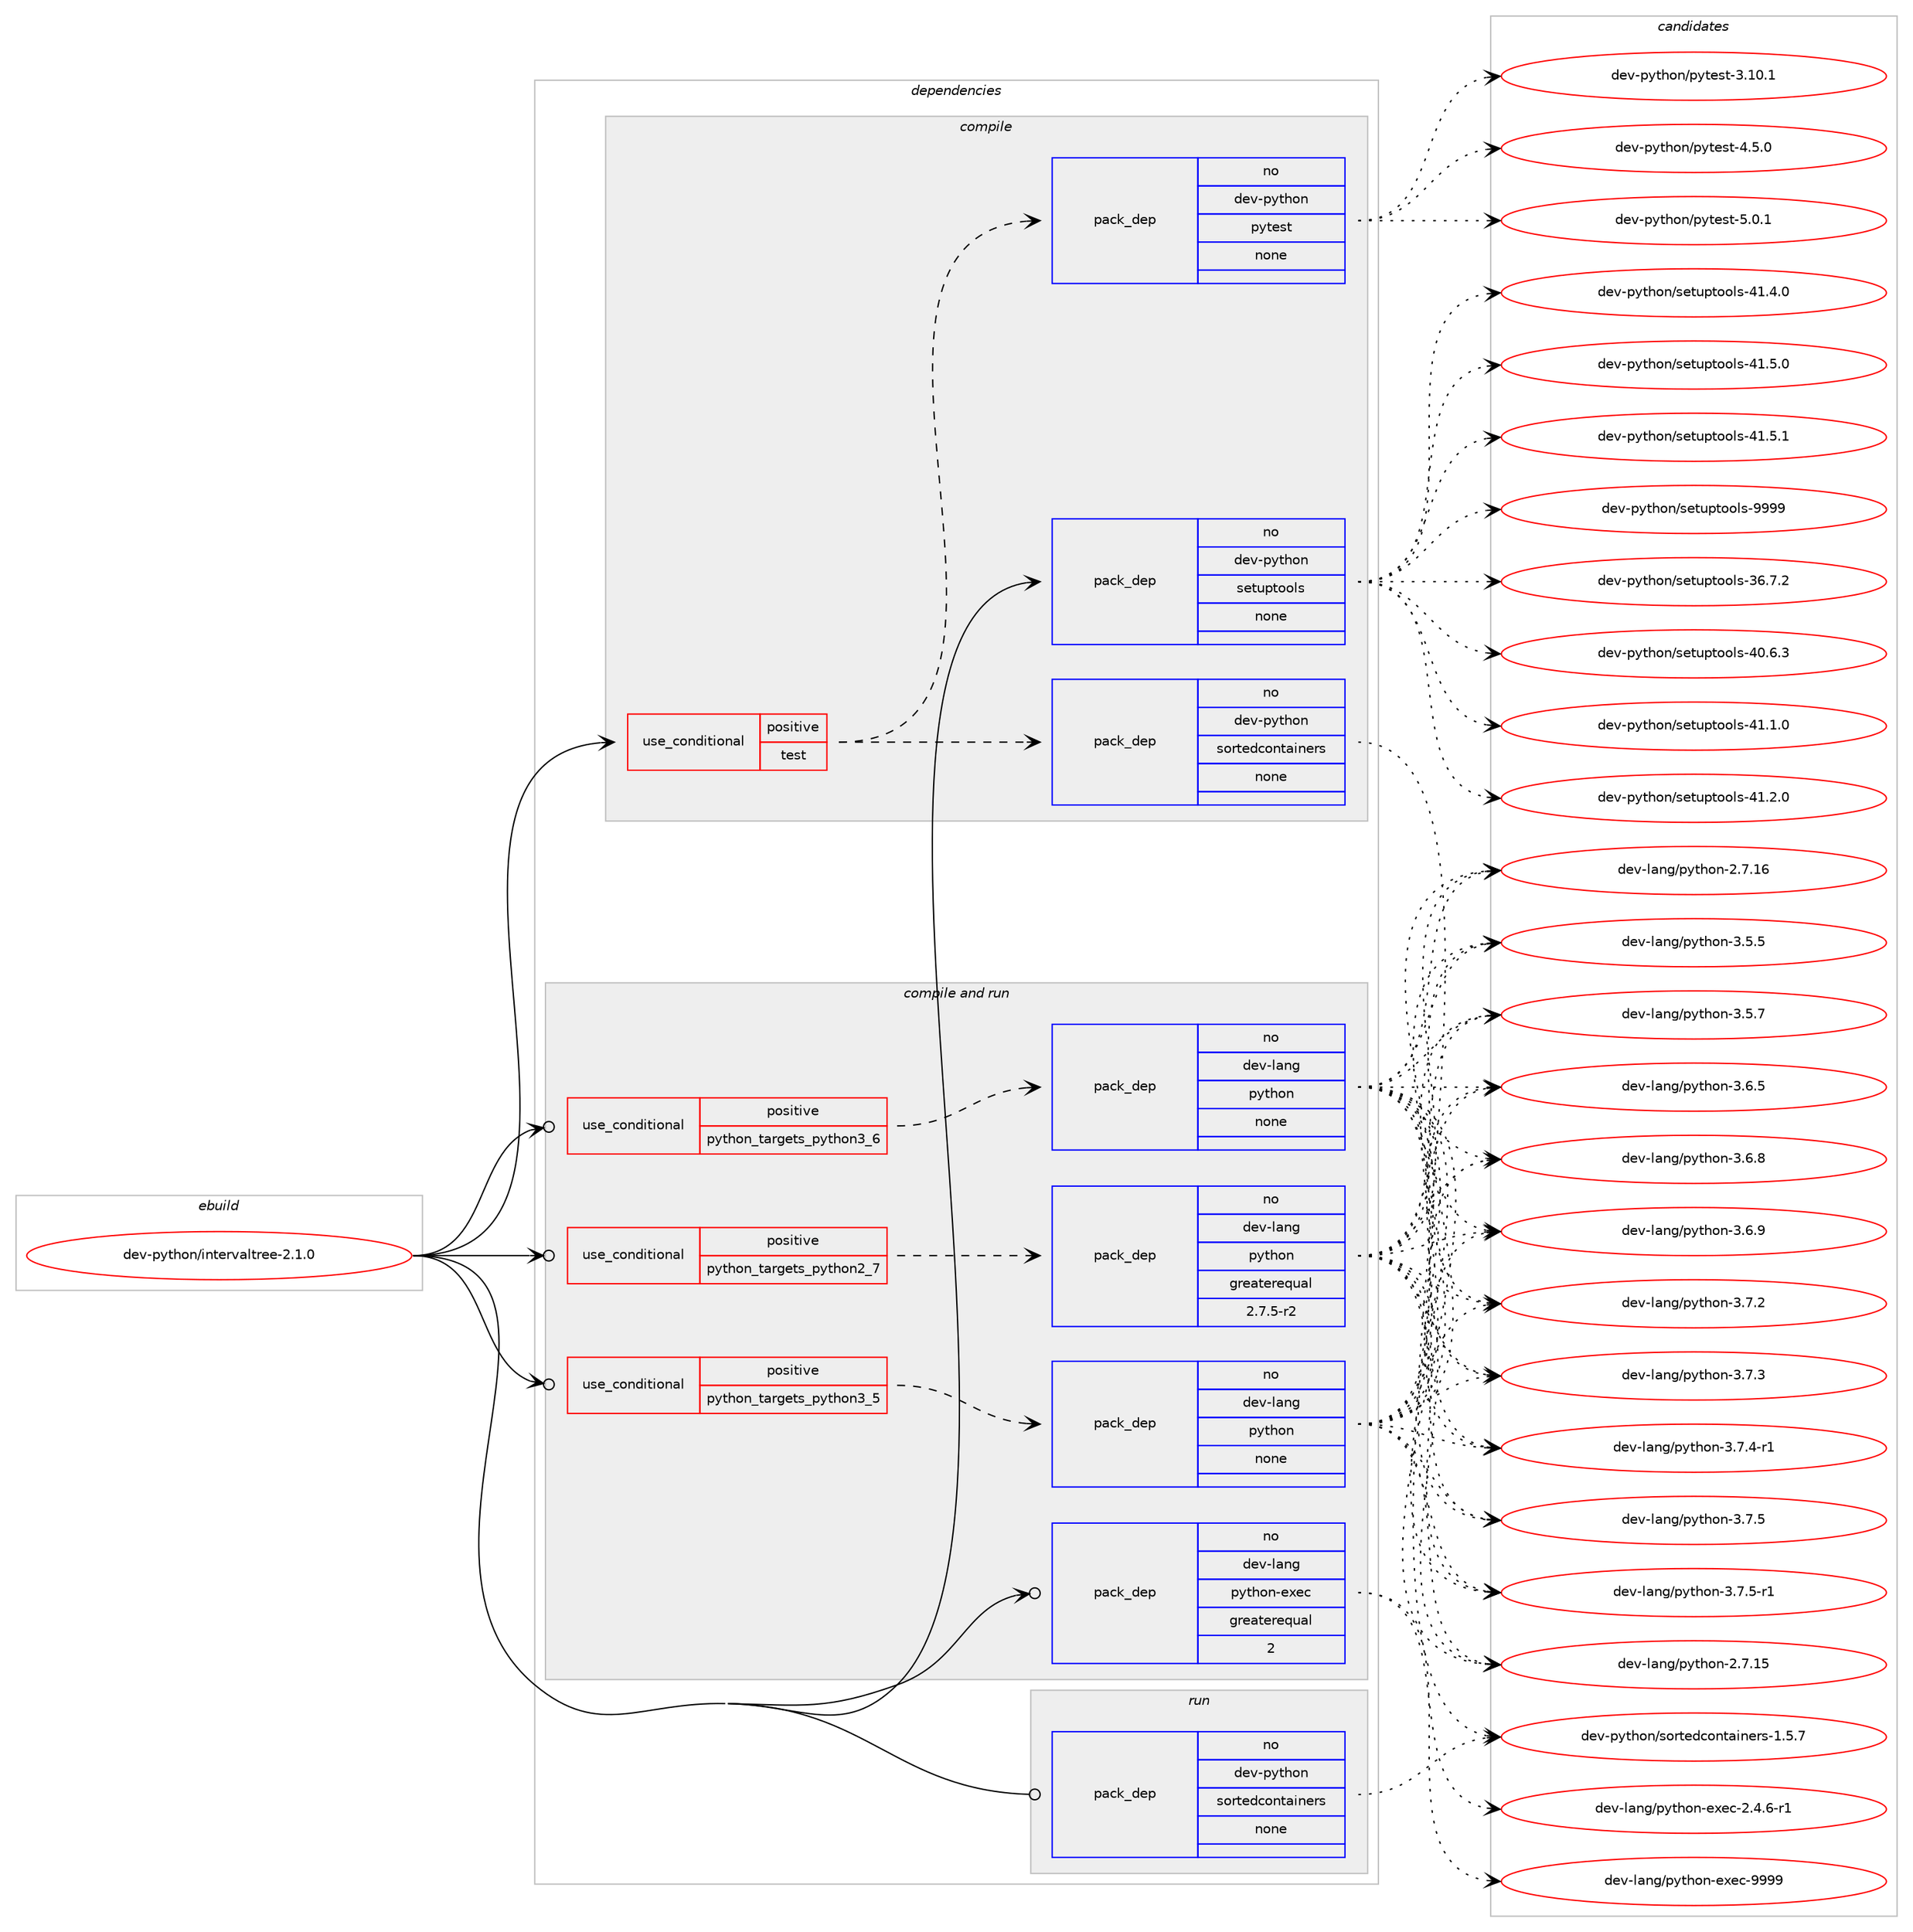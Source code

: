 digraph prolog {

# *************
# Graph options
# *************

newrank=true;
concentrate=true;
compound=true;
graph [rankdir=LR,fontname=Helvetica,fontsize=10,ranksep=1.5];#, ranksep=2.5, nodesep=0.2];
edge  [arrowhead=vee];
node  [fontname=Helvetica,fontsize=10];

# **********
# The ebuild
# **********

subgraph cluster_leftcol {
color=gray;
rank=same;
label=<<i>ebuild</i>>;
id [label="dev-python/intervaltree-2.1.0", color=red, width=4, href="../dev-python/intervaltree-2.1.0.svg"];
}

# ****************
# The dependencies
# ****************

subgraph cluster_midcol {
color=gray;
label=<<i>dependencies</i>>;
subgraph cluster_compile {
fillcolor="#eeeeee";
style=filled;
label=<<i>compile</i>>;
subgraph cond140919 {
dependency609585 [label=<<TABLE BORDER="0" CELLBORDER="1" CELLSPACING="0" CELLPADDING="4"><TR><TD ROWSPAN="3" CELLPADDING="10">use_conditional</TD></TR><TR><TD>positive</TD></TR><TR><TD>test</TD></TR></TABLE>>, shape=none, color=red];
subgraph pack456867 {
dependency609586 [label=<<TABLE BORDER="0" CELLBORDER="1" CELLSPACING="0" CELLPADDING="4" WIDTH="220"><TR><TD ROWSPAN="6" CELLPADDING="30">pack_dep</TD></TR><TR><TD WIDTH="110">no</TD></TR><TR><TD>dev-python</TD></TR><TR><TD>sortedcontainers</TD></TR><TR><TD>none</TD></TR><TR><TD></TD></TR></TABLE>>, shape=none, color=blue];
}
dependency609585:e -> dependency609586:w [weight=20,style="dashed",arrowhead="vee"];
subgraph pack456868 {
dependency609587 [label=<<TABLE BORDER="0" CELLBORDER="1" CELLSPACING="0" CELLPADDING="4" WIDTH="220"><TR><TD ROWSPAN="6" CELLPADDING="30">pack_dep</TD></TR><TR><TD WIDTH="110">no</TD></TR><TR><TD>dev-python</TD></TR><TR><TD>pytest</TD></TR><TR><TD>none</TD></TR><TR><TD></TD></TR></TABLE>>, shape=none, color=blue];
}
dependency609585:e -> dependency609587:w [weight=20,style="dashed",arrowhead="vee"];
}
id:e -> dependency609585:w [weight=20,style="solid",arrowhead="vee"];
subgraph pack456869 {
dependency609588 [label=<<TABLE BORDER="0" CELLBORDER="1" CELLSPACING="0" CELLPADDING="4" WIDTH="220"><TR><TD ROWSPAN="6" CELLPADDING="30">pack_dep</TD></TR><TR><TD WIDTH="110">no</TD></TR><TR><TD>dev-python</TD></TR><TR><TD>setuptools</TD></TR><TR><TD>none</TD></TR><TR><TD></TD></TR></TABLE>>, shape=none, color=blue];
}
id:e -> dependency609588:w [weight=20,style="solid",arrowhead="vee"];
}
subgraph cluster_compileandrun {
fillcolor="#eeeeee";
style=filled;
label=<<i>compile and run</i>>;
subgraph cond140920 {
dependency609589 [label=<<TABLE BORDER="0" CELLBORDER="1" CELLSPACING="0" CELLPADDING="4"><TR><TD ROWSPAN="3" CELLPADDING="10">use_conditional</TD></TR><TR><TD>positive</TD></TR><TR><TD>python_targets_python2_7</TD></TR></TABLE>>, shape=none, color=red];
subgraph pack456870 {
dependency609590 [label=<<TABLE BORDER="0" CELLBORDER="1" CELLSPACING="0" CELLPADDING="4" WIDTH="220"><TR><TD ROWSPAN="6" CELLPADDING="30">pack_dep</TD></TR><TR><TD WIDTH="110">no</TD></TR><TR><TD>dev-lang</TD></TR><TR><TD>python</TD></TR><TR><TD>greaterequal</TD></TR><TR><TD>2.7.5-r2</TD></TR></TABLE>>, shape=none, color=blue];
}
dependency609589:e -> dependency609590:w [weight=20,style="dashed",arrowhead="vee"];
}
id:e -> dependency609589:w [weight=20,style="solid",arrowhead="odotvee"];
subgraph cond140921 {
dependency609591 [label=<<TABLE BORDER="0" CELLBORDER="1" CELLSPACING="0" CELLPADDING="4"><TR><TD ROWSPAN="3" CELLPADDING="10">use_conditional</TD></TR><TR><TD>positive</TD></TR><TR><TD>python_targets_python3_5</TD></TR></TABLE>>, shape=none, color=red];
subgraph pack456871 {
dependency609592 [label=<<TABLE BORDER="0" CELLBORDER="1" CELLSPACING="0" CELLPADDING="4" WIDTH="220"><TR><TD ROWSPAN="6" CELLPADDING="30">pack_dep</TD></TR><TR><TD WIDTH="110">no</TD></TR><TR><TD>dev-lang</TD></TR><TR><TD>python</TD></TR><TR><TD>none</TD></TR><TR><TD></TD></TR></TABLE>>, shape=none, color=blue];
}
dependency609591:e -> dependency609592:w [weight=20,style="dashed",arrowhead="vee"];
}
id:e -> dependency609591:w [weight=20,style="solid",arrowhead="odotvee"];
subgraph cond140922 {
dependency609593 [label=<<TABLE BORDER="0" CELLBORDER="1" CELLSPACING="0" CELLPADDING="4"><TR><TD ROWSPAN="3" CELLPADDING="10">use_conditional</TD></TR><TR><TD>positive</TD></TR><TR><TD>python_targets_python3_6</TD></TR></TABLE>>, shape=none, color=red];
subgraph pack456872 {
dependency609594 [label=<<TABLE BORDER="0" CELLBORDER="1" CELLSPACING="0" CELLPADDING="4" WIDTH="220"><TR><TD ROWSPAN="6" CELLPADDING="30">pack_dep</TD></TR><TR><TD WIDTH="110">no</TD></TR><TR><TD>dev-lang</TD></TR><TR><TD>python</TD></TR><TR><TD>none</TD></TR><TR><TD></TD></TR></TABLE>>, shape=none, color=blue];
}
dependency609593:e -> dependency609594:w [weight=20,style="dashed",arrowhead="vee"];
}
id:e -> dependency609593:w [weight=20,style="solid",arrowhead="odotvee"];
subgraph pack456873 {
dependency609595 [label=<<TABLE BORDER="0" CELLBORDER="1" CELLSPACING="0" CELLPADDING="4" WIDTH="220"><TR><TD ROWSPAN="6" CELLPADDING="30">pack_dep</TD></TR><TR><TD WIDTH="110">no</TD></TR><TR><TD>dev-lang</TD></TR><TR><TD>python-exec</TD></TR><TR><TD>greaterequal</TD></TR><TR><TD>2</TD></TR></TABLE>>, shape=none, color=blue];
}
id:e -> dependency609595:w [weight=20,style="solid",arrowhead="odotvee"];
}
subgraph cluster_run {
fillcolor="#eeeeee";
style=filled;
label=<<i>run</i>>;
subgraph pack456874 {
dependency609596 [label=<<TABLE BORDER="0" CELLBORDER="1" CELLSPACING="0" CELLPADDING="4" WIDTH="220"><TR><TD ROWSPAN="6" CELLPADDING="30">pack_dep</TD></TR><TR><TD WIDTH="110">no</TD></TR><TR><TD>dev-python</TD></TR><TR><TD>sortedcontainers</TD></TR><TR><TD>none</TD></TR><TR><TD></TD></TR></TABLE>>, shape=none, color=blue];
}
id:e -> dependency609596:w [weight=20,style="solid",arrowhead="odot"];
}
}

# **************
# The candidates
# **************

subgraph cluster_choices {
rank=same;
color=gray;
label=<<i>candidates</i>>;

subgraph choice456867 {
color=black;
nodesep=1;
choice10010111845112121116104111110471151111141161011009911111011697105110101114115454946534655 [label="dev-python/sortedcontainers-1.5.7", color=red, width=4,href="../dev-python/sortedcontainers-1.5.7.svg"];
dependency609586:e -> choice10010111845112121116104111110471151111141161011009911111011697105110101114115454946534655:w [style=dotted,weight="100"];
}
subgraph choice456868 {
color=black;
nodesep=1;
choice100101118451121211161041111104711212111610111511645514649484649 [label="dev-python/pytest-3.10.1", color=red, width=4,href="../dev-python/pytest-3.10.1.svg"];
choice1001011184511212111610411111047112121116101115116455246534648 [label="dev-python/pytest-4.5.0", color=red, width=4,href="../dev-python/pytest-4.5.0.svg"];
choice1001011184511212111610411111047112121116101115116455346484649 [label="dev-python/pytest-5.0.1", color=red, width=4,href="../dev-python/pytest-5.0.1.svg"];
dependency609587:e -> choice100101118451121211161041111104711212111610111511645514649484649:w [style=dotted,weight="100"];
dependency609587:e -> choice1001011184511212111610411111047112121116101115116455246534648:w [style=dotted,weight="100"];
dependency609587:e -> choice1001011184511212111610411111047112121116101115116455346484649:w [style=dotted,weight="100"];
}
subgraph choice456869 {
color=black;
nodesep=1;
choice100101118451121211161041111104711510111611711211611111110811545515446554650 [label="dev-python/setuptools-36.7.2", color=red, width=4,href="../dev-python/setuptools-36.7.2.svg"];
choice100101118451121211161041111104711510111611711211611111110811545524846544651 [label="dev-python/setuptools-40.6.3", color=red, width=4,href="../dev-python/setuptools-40.6.3.svg"];
choice100101118451121211161041111104711510111611711211611111110811545524946494648 [label="dev-python/setuptools-41.1.0", color=red, width=4,href="../dev-python/setuptools-41.1.0.svg"];
choice100101118451121211161041111104711510111611711211611111110811545524946504648 [label="dev-python/setuptools-41.2.0", color=red, width=4,href="../dev-python/setuptools-41.2.0.svg"];
choice100101118451121211161041111104711510111611711211611111110811545524946524648 [label="dev-python/setuptools-41.4.0", color=red, width=4,href="../dev-python/setuptools-41.4.0.svg"];
choice100101118451121211161041111104711510111611711211611111110811545524946534648 [label="dev-python/setuptools-41.5.0", color=red, width=4,href="../dev-python/setuptools-41.5.0.svg"];
choice100101118451121211161041111104711510111611711211611111110811545524946534649 [label="dev-python/setuptools-41.5.1", color=red, width=4,href="../dev-python/setuptools-41.5.1.svg"];
choice10010111845112121116104111110471151011161171121161111111081154557575757 [label="dev-python/setuptools-9999", color=red, width=4,href="../dev-python/setuptools-9999.svg"];
dependency609588:e -> choice100101118451121211161041111104711510111611711211611111110811545515446554650:w [style=dotted,weight="100"];
dependency609588:e -> choice100101118451121211161041111104711510111611711211611111110811545524846544651:w [style=dotted,weight="100"];
dependency609588:e -> choice100101118451121211161041111104711510111611711211611111110811545524946494648:w [style=dotted,weight="100"];
dependency609588:e -> choice100101118451121211161041111104711510111611711211611111110811545524946504648:w [style=dotted,weight="100"];
dependency609588:e -> choice100101118451121211161041111104711510111611711211611111110811545524946524648:w [style=dotted,weight="100"];
dependency609588:e -> choice100101118451121211161041111104711510111611711211611111110811545524946534648:w [style=dotted,weight="100"];
dependency609588:e -> choice100101118451121211161041111104711510111611711211611111110811545524946534649:w [style=dotted,weight="100"];
dependency609588:e -> choice10010111845112121116104111110471151011161171121161111111081154557575757:w [style=dotted,weight="100"];
}
subgraph choice456870 {
color=black;
nodesep=1;
choice10010111845108971101034711212111610411111045504655464953 [label="dev-lang/python-2.7.15", color=red, width=4,href="../dev-lang/python-2.7.15.svg"];
choice10010111845108971101034711212111610411111045504655464954 [label="dev-lang/python-2.7.16", color=red, width=4,href="../dev-lang/python-2.7.16.svg"];
choice100101118451089711010347112121116104111110455146534653 [label="dev-lang/python-3.5.5", color=red, width=4,href="../dev-lang/python-3.5.5.svg"];
choice100101118451089711010347112121116104111110455146534655 [label="dev-lang/python-3.5.7", color=red, width=4,href="../dev-lang/python-3.5.7.svg"];
choice100101118451089711010347112121116104111110455146544653 [label="dev-lang/python-3.6.5", color=red, width=4,href="../dev-lang/python-3.6.5.svg"];
choice100101118451089711010347112121116104111110455146544656 [label="dev-lang/python-3.6.8", color=red, width=4,href="../dev-lang/python-3.6.8.svg"];
choice100101118451089711010347112121116104111110455146544657 [label="dev-lang/python-3.6.9", color=red, width=4,href="../dev-lang/python-3.6.9.svg"];
choice100101118451089711010347112121116104111110455146554650 [label="dev-lang/python-3.7.2", color=red, width=4,href="../dev-lang/python-3.7.2.svg"];
choice100101118451089711010347112121116104111110455146554651 [label="dev-lang/python-3.7.3", color=red, width=4,href="../dev-lang/python-3.7.3.svg"];
choice1001011184510897110103471121211161041111104551465546524511449 [label="dev-lang/python-3.7.4-r1", color=red, width=4,href="../dev-lang/python-3.7.4-r1.svg"];
choice100101118451089711010347112121116104111110455146554653 [label="dev-lang/python-3.7.5", color=red, width=4,href="../dev-lang/python-3.7.5.svg"];
choice1001011184510897110103471121211161041111104551465546534511449 [label="dev-lang/python-3.7.5-r1", color=red, width=4,href="../dev-lang/python-3.7.5-r1.svg"];
dependency609590:e -> choice10010111845108971101034711212111610411111045504655464953:w [style=dotted,weight="100"];
dependency609590:e -> choice10010111845108971101034711212111610411111045504655464954:w [style=dotted,weight="100"];
dependency609590:e -> choice100101118451089711010347112121116104111110455146534653:w [style=dotted,weight="100"];
dependency609590:e -> choice100101118451089711010347112121116104111110455146534655:w [style=dotted,weight="100"];
dependency609590:e -> choice100101118451089711010347112121116104111110455146544653:w [style=dotted,weight="100"];
dependency609590:e -> choice100101118451089711010347112121116104111110455146544656:w [style=dotted,weight="100"];
dependency609590:e -> choice100101118451089711010347112121116104111110455146544657:w [style=dotted,weight="100"];
dependency609590:e -> choice100101118451089711010347112121116104111110455146554650:w [style=dotted,weight="100"];
dependency609590:e -> choice100101118451089711010347112121116104111110455146554651:w [style=dotted,weight="100"];
dependency609590:e -> choice1001011184510897110103471121211161041111104551465546524511449:w [style=dotted,weight="100"];
dependency609590:e -> choice100101118451089711010347112121116104111110455146554653:w [style=dotted,weight="100"];
dependency609590:e -> choice1001011184510897110103471121211161041111104551465546534511449:w [style=dotted,weight="100"];
}
subgraph choice456871 {
color=black;
nodesep=1;
choice10010111845108971101034711212111610411111045504655464953 [label="dev-lang/python-2.7.15", color=red, width=4,href="../dev-lang/python-2.7.15.svg"];
choice10010111845108971101034711212111610411111045504655464954 [label="dev-lang/python-2.7.16", color=red, width=4,href="../dev-lang/python-2.7.16.svg"];
choice100101118451089711010347112121116104111110455146534653 [label="dev-lang/python-3.5.5", color=red, width=4,href="../dev-lang/python-3.5.5.svg"];
choice100101118451089711010347112121116104111110455146534655 [label="dev-lang/python-3.5.7", color=red, width=4,href="../dev-lang/python-3.5.7.svg"];
choice100101118451089711010347112121116104111110455146544653 [label="dev-lang/python-3.6.5", color=red, width=4,href="../dev-lang/python-3.6.5.svg"];
choice100101118451089711010347112121116104111110455146544656 [label="dev-lang/python-3.6.8", color=red, width=4,href="../dev-lang/python-3.6.8.svg"];
choice100101118451089711010347112121116104111110455146544657 [label="dev-lang/python-3.6.9", color=red, width=4,href="../dev-lang/python-3.6.9.svg"];
choice100101118451089711010347112121116104111110455146554650 [label="dev-lang/python-3.7.2", color=red, width=4,href="../dev-lang/python-3.7.2.svg"];
choice100101118451089711010347112121116104111110455146554651 [label="dev-lang/python-3.7.3", color=red, width=4,href="../dev-lang/python-3.7.3.svg"];
choice1001011184510897110103471121211161041111104551465546524511449 [label="dev-lang/python-3.7.4-r1", color=red, width=4,href="../dev-lang/python-3.7.4-r1.svg"];
choice100101118451089711010347112121116104111110455146554653 [label="dev-lang/python-3.7.5", color=red, width=4,href="../dev-lang/python-3.7.5.svg"];
choice1001011184510897110103471121211161041111104551465546534511449 [label="dev-lang/python-3.7.5-r1", color=red, width=4,href="../dev-lang/python-3.7.5-r1.svg"];
dependency609592:e -> choice10010111845108971101034711212111610411111045504655464953:w [style=dotted,weight="100"];
dependency609592:e -> choice10010111845108971101034711212111610411111045504655464954:w [style=dotted,weight="100"];
dependency609592:e -> choice100101118451089711010347112121116104111110455146534653:w [style=dotted,weight="100"];
dependency609592:e -> choice100101118451089711010347112121116104111110455146534655:w [style=dotted,weight="100"];
dependency609592:e -> choice100101118451089711010347112121116104111110455146544653:w [style=dotted,weight="100"];
dependency609592:e -> choice100101118451089711010347112121116104111110455146544656:w [style=dotted,weight="100"];
dependency609592:e -> choice100101118451089711010347112121116104111110455146544657:w [style=dotted,weight="100"];
dependency609592:e -> choice100101118451089711010347112121116104111110455146554650:w [style=dotted,weight="100"];
dependency609592:e -> choice100101118451089711010347112121116104111110455146554651:w [style=dotted,weight="100"];
dependency609592:e -> choice1001011184510897110103471121211161041111104551465546524511449:w [style=dotted,weight="100"];
dependency609592:e -> choice100101118451089711010347112121116104111110455146554653:w [style=dotted,weight="100"];
dependency609592:e -> choice1001011184510897110103471121211161041111104551465546534511449:w [style=dotted,weight="100"];
}
subgraph choice456872 {
color=black;
nodesep=1;
choice10010111845108971101034711212111610411111045504655464953 [label="dev-lang/python-2.7.15", color=red, width=4,href="../dev-lang/python-2.7.15.svg"];
choice10010111845108971101034711212111610411111045504655464954 [label="dev-lang/python-2.7.16", color=red, width=4,href="../dev-lang/python-2.7.16.svg"];
choice100101118451089711010347112121116104111110455146534653 [label="dev-lang/python-3.5.5", color=red, width=4,href="../dev-lang/python-3.5.5.svg"];
choice100101118451089711010347112121116104111110455146534655 [label="dev-lang/python-3.5.7", color=red, width=4,href="../dev-lang/python-3.5.7.svg"];
choice100101118451089711010347112121116104111110455146544653 [label="dev-lang/python-3.6.5", color=red, width=4,href="../dev-lang/python-3.6.5.svg"];
choice100101118451089711010347112121116104111110455146544656 [label="dev-lang/python-3.6.8", color=red, width=4,href="../dev-lang/python-3.6.8.svg"];
choice100101118451089711010347112121116104111110455146544657 [label="dev-lang/python-3.6.9", color=red, width=4,href="../dev-lang/python-3.6.9.svg"];
choice100101118451089711010347112121116104111110455146554650 [label="dev-lang/python-3.7.2", color=red, width=4,href="../dev-lang/python-3.7.2.svg"];
choice100101118451089711010347112121116104111110455146554651 [label="dev-lang/python-3.7.3", color=red, width=4,href="../dev-lang/python-3.7.3.svg"];
choice1001011184510897110103471121211161041111104551465546524511449 [label="dev-lang/python-3.7.4-r1", color=red, width=4,href="../dev-lang/python-3.7.4-r1.svg"];
choice100101118451089711010347112121116104111110455146554653 [label="dev-lang/python-3.7.5", color=red, width=4,href="../dev-lang/python-3.7.5.svg"];
choice1001011184510897110103471121211161041111104551465546534511449 [label="dev-lang/python-3.7.5-r1", color=red, width=4,href="../dev-lang/python-3.7.5-r1.svg"];
dependency609594:e -> choice10010111845108971101034711212111610411111045504655464953:w [style=dotted,weight="100"];
dependency609594:e -> choice10010111845108971101034711212111610411111045504655464954:w [style=dotted,weight="100"];
dependency609594:e -> choice100101118451089711010347112121116104111110455146534653:w [style=dotted,weight="100"];
dependency609594:e -> choice100101118451089711010347112121116104111110455146534655:w [style=dotted,weight="100"];
dependency609594:e -> choice100101118451089711010347112121116104111110455146544653:w [style=dotted,weight="100"];
dependency609594:e -> choice100101118451089711010347112121116104111110455146544656:w [style=dotted,weight="100"];
dependency609594:e -> choice100101118451089711010347112121116104111110455146544657:w [style=dotted,weight="100"];
dependency609594:e -> choice100101118451089711010347112121116104111110455146554650:w [style=dotted,weight="100"];
dependency609594:e -> choice100101118451089711010347112121116104111110455146554651:w [style=dotted,weight="100"];
dependency609594:e -> choice1001011184510897110103471121211161041111104551465546524511449:w [style=dotted,weight="100"];
dependency609594:e -> choice100101118451089711010347112121116104111110455146554653:w [style=dotted,weight="100"];
dependency609594:e -> choice1001011184510897110103471121211161041111104551465546534511449:w [style=dotted,weight="100"];
}
subgraph choice456873 {
color=black;
nodesep=1;
choice10010111845108971101034711212111610411111045101120101994550465246544511449 [label="dev-lang/python-exec-2.4.6-r1", color=red, width=4,href="../dev-lang/python-exec-2.4.6-r1.svg"];
choice10010111845108971101034711212111610411111045101120101994557575757 [label="dev-lang/python-exec-9999", color=red, width=4,href="../dev-lang/python-exec-9999.svg"];
dependency609595:e -> choice10010111845108971101034711212111610411111045101120101994550465246544511449:w [style=dotted,weight="100"];
dependency609595:e -> choice10010111845108971101034711212111610411111045101120101994557575757:w [style=dotted,weight="100"];
}
subgraph choice456874 {
color=black;
nodesep=1;
choice10010111845112121116104111110471151111141161011009911111011697105110101114115454946534655 [label="dev-python/sortedcontainers-1.5.7", color=red, width=4,href="../dev-python/sortedcontainers-1.5.7.svg"];
dependency609596:e -> choice10010111845112121116104111110471151111141161011009911111011697105110101114115454946534655:w [style=dotted,weight="100"];
}
}

}

